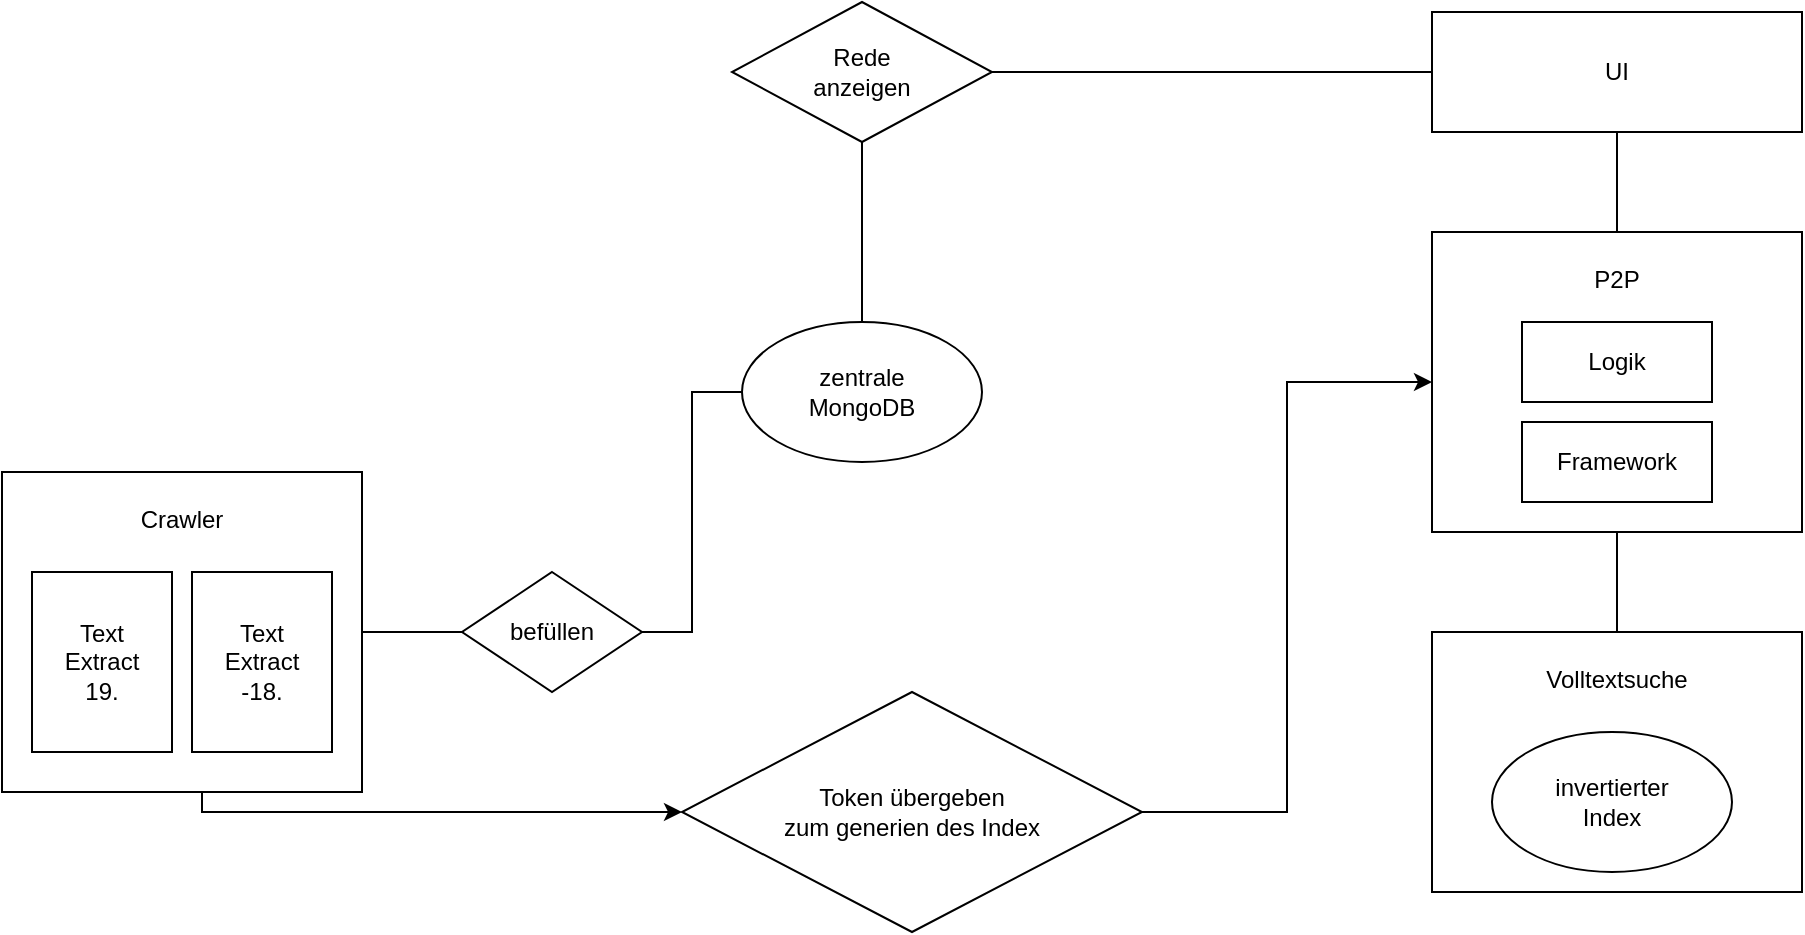 <mxfile version="14.6.6" type="github">
  <diagram id="j65g3bB9W-utepuU1ne9" name="Page-1">
    <mxGraphModel dx="1422" dy="818" grid="1" gridSize="10" guides="1" tooltips="1" connect="1" arrows="1" fold="1" page="1" pageScale="1" pageWidth="1600" pageHeight="900" math="0" shadow="0">
      <root>
        <mxCell id="0" />
        <mxCell id="1" parent="0" />
        <mxCell id="ISbuVDoknW63Z1Gn4mvO-11" value="" style="edgeStyle=orthogonalEdgeStyle;rounded=0;orthogonalLoop=1;jettySize=auto;html=1;endArrow=none;endFill=0;" parent="1" source="ISbuVDoknW63Z1Gn4mvO-7" target="ISbuVDoknW63Z1Gn4mvO-10" edge="1">
          <mxGeometry relative="1" as="geometry" />
        </mxCell>
        <mxCell id="UDJxi3xZnnifPjPwzsYQ-2" style="edgeStyle=orthogonalEdgeStyle;rounded=0;orthogonalLoop=1;jettySize=auto;html=1;entryX=0;entryY=0.5;entryDx=0;entryDy=0;" edge="1" parent="1" source="ISbuVDoknW63Z1Gn4mvO-7" target="UDJxi3xZnnifPjPwzsYQ-1">
          <mxGeometry relative="1" as="geometry">
            <Array as="points">
              <mxPoint x="310" y="560" />
            </Array>
          </mxGeometry>
        </mxCell>
        <mxCell id="ISbuVDoknW63Z1Gn4mvO-7" value="Crawler&lt;div style=&quot;text-align: justify&quot;&gt;&lt;/div&gt;" style="rounded=0;whiteSpace=wrap;html=1;verticalAlign=top;spacingTop=10;" parent="1" vertex="1">
          <mxGeometry x="210" y="390" width="180" height="160" as="geometry" />
        </mxCell>
        <mxCell id="ISbuVDoknW63Z1Gn4mvO-4" value="Text&lt;br&gt;Extract&lt;br&gt;19." style="rounded=0;whiteSpace=wrap;html=1;" parent="1" vertex="1">
          <mxGeometry x="225" y="440" width="70" height="90" as="geometry" />
        </mxCell>
        <mxCell id="ISbuVDoknW63Z1Gn4mvO-6" value="Text&lt;br&gt;Extract&lt;br&gt;-18." style="rounded=0;whiteSpace=wrap;html=1;" parent="1" vertex="1">
          <mxGeometry x="305" y="440" width="70" height="90" as="geometry" />
        </mxCell>
        <mxCell id="ISbuVDoknW63Z1Gn4mvO-12" value="" style="edgeStyle=orthogonalEdgeStyle;rounded=0;orthogonalLoop=1;jettySize=auto;html=1;endArrow=none;endFill=0;entryX=0;entryY=0.5;entryDx=0;entryDy=0;" parent="1" source="ISbuVDoknW63Z1Gn4mvO-10" target="ISbuVDoknW63Z1Gn4mvO-16" edge="1">
          <mxGeometry relative="1" as="geometry">
            <mxPoint x="580" y="470" as="targetPoint" />
          </mxGeometry>
        </mxCell>
        <mxCell id="ISbuVDoknW63Z1Gn4mvO-10" value="befüllen" style="rhombus;whiteSpace=wrap;html=1;" parent="1" vertex="1">
          <mxGeometry x="440" y="440" width="90" height="60" as="geometry" />
        </mxCell>
        <mxCell id="ISbuVDoknW63Z1Gn4mvO-32" style="edgeStyle=orthogonalEdgeStyle;rounded=0;orthogonalLoop=1;jettySize=auto;html=1;entryX=0.5;entryY=1;entryDx=0;entryDy=0;endArrow=none;endFill=0;" parent="1" source="ISbuVDoknW63Z1Gn4mvO-15" target="ISbuVDoknW63Z1Gn4mvO-24" edge="1">
          <mxGeometry relative="1" as="geometry" />
        </mxCell>
        <mxCell id="ISbuVDoknW63Z1Gn4mvO-15" value="Volltextsuche" style="rounded=0;whiteSpace=wrap;html=1;verticalAlign=top;spacingTop=10;" parent="1" vertex="1">
          <mxGeometry x="925" y="470" width="185" height="130" as="geometry" />
        </mxCell>
        <mxCell id="ISbuVDoknW63Z1Gn4mvO-16" value="zentrale&lt;br&gt;MongoDB" style="ellipse;whiteSpace=wrap;html=1;" parent="1" vertex="1">
          <mxGeometry x="580" y="315" width="120" height="70" as="geometry" />
        </mxCell>
        <mxCell id="ISbuVDoknW63Z1Gn4mvO-17" value="invertierter&lt;br&gt;Index" style="ellipse;whiteSpace=wrap;html=1;" parent="1" vertex="1">
          <mxGeometry x="955" y="520" width="120" height="70" as="geometry" />
        </mxCell>
        <mxCell id="ISbuVDoknW63Z1Gn4mvO-23" value="UI" style="rounded=0;whiteSpace=wrap;html=1;" parent="1" vertex="1">
          <mxGeometry x="925" y="160" width="185" height="60" as="geometry" />
        </mxCell>
        <mxCell id="ISbuVDoknW63Z1Gn4mvO-28" value="" style="edgeStyle=orthogonalEdgeStyle;rounded=0;orthogonalLoop=1;jettySize=auto;html=1;endArrow=none;endFill=0;" parent="1" source="ISbuVDoknW63Z1Gn4mvO-24" target="ISbuVDoknW63Z1Gn4mvO-23" edge="1">
          <mxGeometry relative="1" as="geometry" />
        </mxCell>
        <mxCell id="ISbuVDoknW63Z1Gn4mvO-24" value="P2P" style="rounded=0;whiteSpace=wrap;html=1;verticalAlign=top;spacingTop=10;" parent="1" vertex="1">
          <mxGeometry x="925" y="270" width="185" height="150" as="geometry" />
        </mxCell>
        <mxCell id="ISbuVDoknW63Z1Gn4mvO-25" value="Framework" style="rounded=0;whiteSpace=wrap;html=1;" parent="1" vertex="1">
          <mxGeometry x="970" y="365" width="95" height="40" as="geometry" />
        </mxCell>
        <mxCell id="ISbuVDoknW63Z1Gn4mvO-26" value="Logik" style="rounded=0;whiteSpace=wrap;html=1;" parent="1" vertex="1">
          <mxGeometry x="970" y="315" width="95" height="40" as="geometry" />
        </mxCell>
        <mxCell id="ISbuVDoknW63Z1Gn4mvO-35" style="edgeStyle=orthogonalEdgeStyle;rounded=0;orthogonalLoop=1;jettySize=auto;html=1;endArrow=none;endFill=0;" parent="1" source="ISbuVDoknW63Z1Gn4mvO-34" target="ISbuVDoknW63Z1Gn4mvO-23" edge="1">
          <mxGeometry relative="1" as="geometry" />
        </mxCell>
        <mxCell id="ISbuVDoknW63Z1Gn4mvO-36" style="edgeStyle=orthogonalEdgeStyle;rounded=0;orthogonalLoop=1;jettySize=auto;html=1;endArrow=none;endFill=0;" parent="1" source="ISbuVDoknW63Z1Gn4mvO-34" target="ISbuVDoknW63Z1Gn4mvO-16" edge="1">
          <mxGeometry relative="1" as="geometry" />
        </mxCell>
        <mxCell id="ISbuVDoknW63Z1Gn4mvO-34" value="Rede&lt;br&gt;anzeigen" style="rhombus;whiteSpace=wrap;html=1;" parent="1" vertex="1">
          <mxGeometry x="575" y="155" width="130" height="70" as="geometry" />
        </mxCell>
        <mxCell id="UDJxi3xZnnifPjPwzsYQ-3" style="edgeStyle=orthogonalEdgeStyle;rounded=0;orthogonalLoop=1;jettySize=auto;html=1;entryX=0;entryY=0.5;entryDx=0;entryDy=0;" edge="1" parent="1" source="UDJxi3xZnnifPjPwzsYQ-1" target="ISbuVDoknW63Z1Gn4mvO-24">
          <mxGeometry relative="1" as="geometry">
            <mxPoint x="840" y="440" as="targetPoint" />
          </mxGeometry>
        </mxCell>
        <mxCell id="UDJxi3xZnnifPjPwzsYQ-1" value="Token übergeben&lt;br&gt;zum generien des Index" style="rhombus;whiteSpace=wrap;html=1;" vertex="1" parent="1">
          <mxGeometry x="550" y="500" width="230" height="120" as="geometry" />
        </mxCell>
      </root>
    </mxGraphModel>
  </diagram>
</mxfile>
